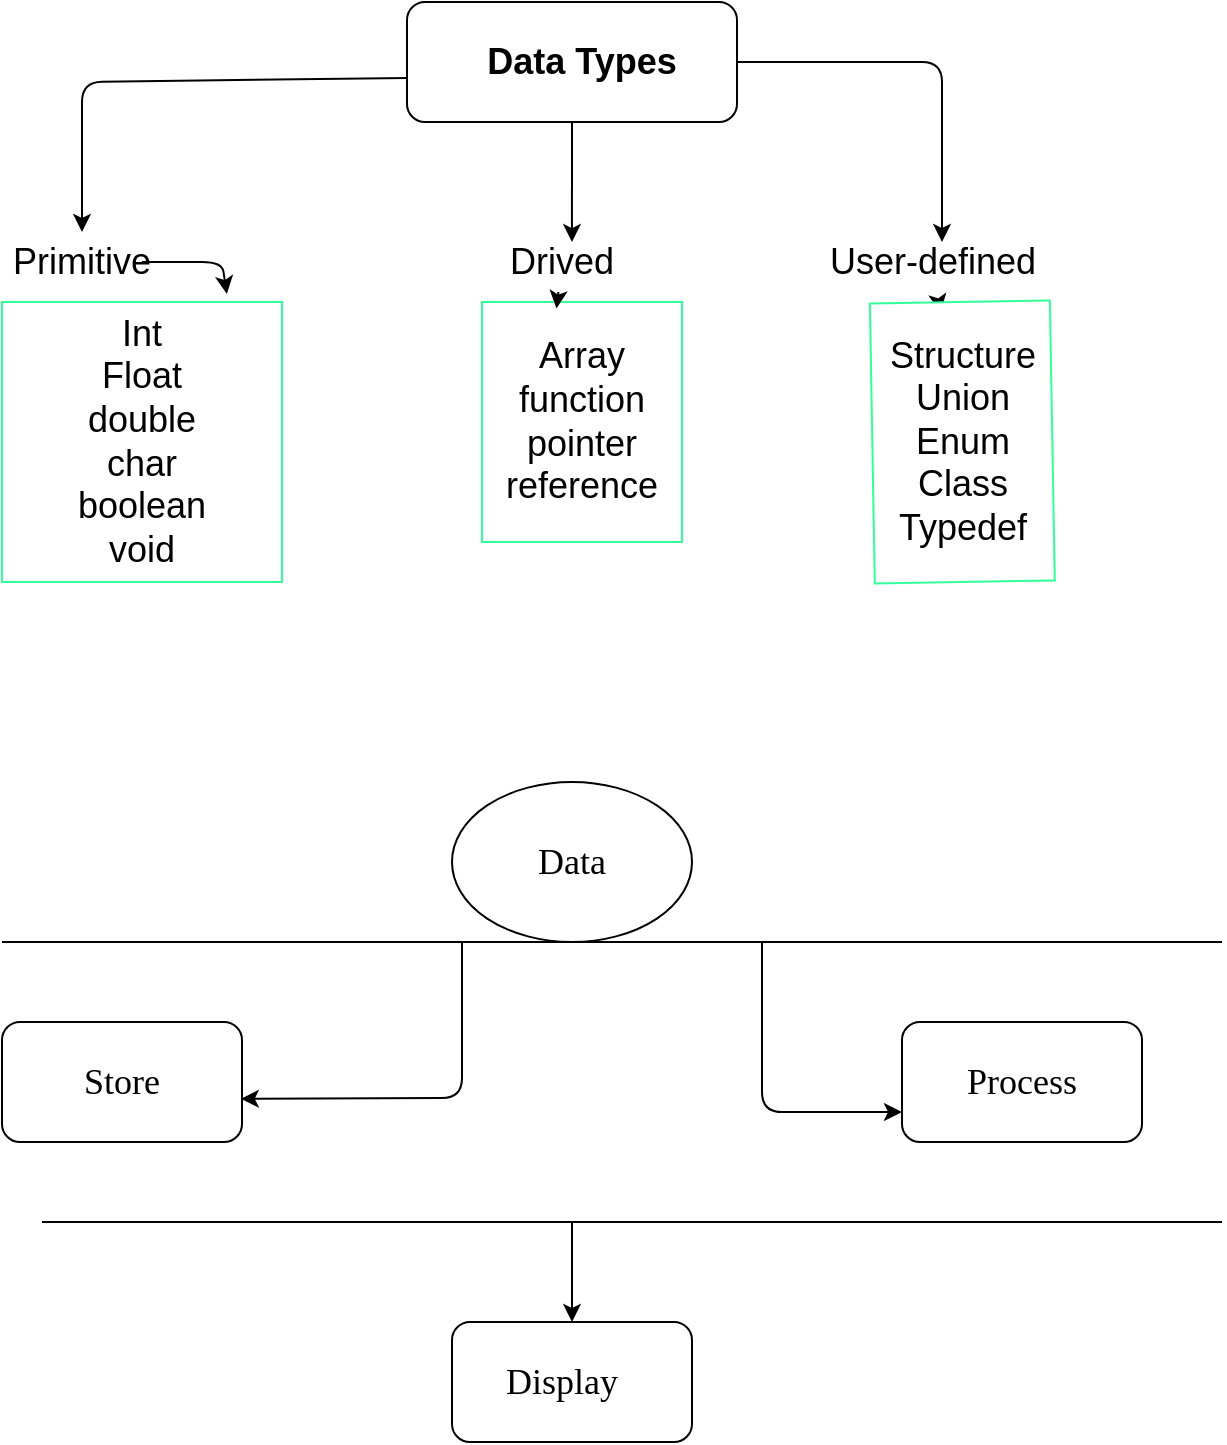 <mxfile>
    <diagram id="sszuPMERyvNfRv_ZXHtP" name="Page-1">
        <mxGraphModel dx="571" dy="563" grid="1" gridSize="10" guides="1" tooltips="1" connect="1" arrows="1" fold="1" page="1" pageScale="1" pageWidth="850" pageHeight="1100" math="0" shadow="0">
            <root>
                <mxCell id="0"/>
                <mxCell id="1" parent="0"/>
                <mxCell id="2" value="Data Types" style="text;strokeColor=none;align=center;fillColor=none;html=1;verticalAlign=middle;whiteSpace=wrap;rounded=0;" parent="1" vertex="1">
                    <mxGeometry x="190" y="20" width="190" height="50" as="geometry"/>
                </mxCell>
                <mxCell id="3" value="" style="rounded=1;whiteSpace=wrap;html=1;" parent="1" vertex="1">
                    <mxGeometry x="202.5" y="10" width="165" height="60" as="geometry"/>
                </mxCell>
                <mxCell id="7" value="&lt;b&gt;&lt;font style=&quot;font-size: 18px;&quot;&gt;Data Types&lt;/font&gt;&lt;/b&gt;" style="text;strokeColor=none;align=center;fillColor=none;html=1;verticalAlign=middle;whiteSpace=wrap;rounded=0;" parent="1" vertex="1">
                    <mxGeometry x="240" y="20" width="100" height="40" as="geometry"/>
                </mxCell>
                <mxCell id="8" value="Primitive" style="text;strokeColor=none;align=center;fillColor=none;html=1;verticalAlign=middle;whiteSpace=wrap;rounded=0;fontSize=18;shadow=0;" parent="1" vertex="1">
                    <mxGeometry x="10" y="125" width="60" height="30" as="geometry"/>
                </mxCell>
                <mxCell id="12" value="Drived" style="text;strokeColor=none;align=center;fillColor=none;html=1;verticalAlign=middle;whiteSpace=wrap;rounded=0;fontSize=18;" parent="1" vertex="1">
                    <mxGeometry x="250" y="125" width="60" height="30" as="geometry"/>
                </mxCell>
                <mxCell id="33" value="" style="edgeStyle=none;html=1;fontSize=18;" parent="1" source="13" target="28" edge="1">
                    <mxGeometry relative="1" as="geometry"/>
                </mxCell>
                <mxCell id="13" value="User-defined" style="text;html=1;align=center;verticalAlign=middle;resizable=0;points=[];autosize=1;strokeColor=none;fillColor=none;fontSize=18;" parent="1" vertex="1">
                    <mxGeometry x="400" y="120" width="130" height="40" as="geometry"/>
                </mxCell>
                <mxCell id="15" value="" style="endArrow=classic;html=1;fontSize=18;entryX=0.5;entryY=0;entryDx=0;entryDy=0;exitX=0.002;exitY=0.633;exitDx=0;exitDy=0;exitPerimeter=0;" parent="1" source="3" target="8" edge="1">
                    <mxGeometry relative="1" as="geometry">
                        <mxPoint x="190" y="50" as="sourcePoint"/>
                        <mxPoint x="190" y="120" as="targetPoint"/>
                        <Array as="points">
                            <mxPoint x="40" y="50"/>
                        </Array>
                    </mxGeometry>
                </mxCell>
                <mxCell id="17" value="" style="endArrow=classic;html=1;fontSize=18;entryX=0.583;entryY=0.167;entryDx=0;entryDy=0;entryPerimeter=0;" parent="1" source="2" target="12" edge="1">
                    <mxGeometry relative="1" as="geometry">
                        <mxPoint x="212.83" y="57.98" as="sourcePoint"/>
                        <mxPoint x="50" y="135" as="targetPoint"/>
                        <Array as="points"/>
                    </mxGeometry>
                </mxCell>
                <mxCell id="18" value="" style="endArrow=classic;html=1;fontSize=18;exitX=1;exitY=0.5;exitDx=0;exitDy=0;" parent="1" source="3" edge="1">
                    <mxGeometry relative="1" as="geometry">
                        <mxPoint x="300" y="100" as="sourcePoint"/>
                        <mxPoint x="470" y="130" as="targetPoint"/>
                        <Array as="points">
                            <mxPoint x="470" y="40"/>
                        </Array>
                    </mxGeometry>
                </mxCell>
                <mxCell id="19" value="" style="whiteSpace=wrap;html=1;aspect=fixed;shadow=0;strokeColor=#33FF99;fontSize=18;" parent="1" vertex="1">
                    <mxGeometry y="160" width="140" height="140" as="geometry"/>
                </mxCell>
                <mxCell id="22" value="Int&lt;br&gt;Float&lt;br&gt;double&lt;br&gt;char&lt;br&gt;boolean&lt;br&gt;void" style="text;strokeColor=none;align=center;fillColor=none;html=1;verticalAlign=middle;whiteSpace=wrap;rounded=0;shadow=0;fontSize=18;" parent="1" vertex="1">
                    <mxGeometry x="45" y="215" width="50" height="30" as="geometry"/>
                </mxCell>
                <mxCell id="24" value="" style="endArrow=classic;html=1;fontSize=18;exitX=1;exitY=0.5;exitDx=0;exitDy=0;entryX=0.803;entryY=-0.029;entryDx=0;entryDy=0;entryPerimeter=0;" parent="1" source="8" target="19" edge="1">
                    <mxGeometry width="50" height="50" relative="1" as="geometry">
                        <mxPoint x="240" y="230" as="sourcePoint"/>
                        <mxPoint x="120" y="140" as="targetPoint"/>
                        <Array as="points">
                            <mxPoint x="110" y="140"/>
                        </Array>
                    </mxGeometry>
                </mxCell>
                <mxCell id="25" value="" style="rounded=0;whiteSpace=wrap;html=1;shadow=0;strokeColor=#33FF99;fontSize=18;rotation=90;" parent="1" vertex="1">
                    <mxGeometry x="230" y="170" width="120" height="100" as="geometry"/>
                </mxCell>
                <mxCell id="26" value="Array&lt;br&gt;function&lt;br&gt;pointer&lt;br&gt;reference" style="text;strokeColor=none;align=center;fillColor=none;html=1;verticalAlign=middle;whiteSpace=wrap;rounded=0;shadow=0;fontSize=18;" parent="1" vertex="1">
                    <mxGeometry x="245" y="165" width="90" height="110" as="geometry"/>
                </mxCell>
                <mxCell id="27" value="" style="rounded=0;whiteSpace=wrap;html=1;shadow=0;strokeColor=#33FF99;fontSize=18;rotation=89;" parent="1" vertex="1">
                    <mxGeometry x="410.17" y="185" width="140" height="90" as="geometry"/>
                </mxCell>
                <mxCell id="28" value="Structure&lt;br&gt;Union&lt;br&gt;Enum&lt;br&gt;Class&lt;br&gt;Typedef" style="text;strokeColor=none;align=center;fillColor=none;html=1;verticalAlign=middle;whiteSpace=wrap;rounded=0;shadow=0;fontSize=18;" parent="1" vertex="1">
                    <mxGeometry x="432.67" y="165" width="95" height="130" as="geometry"/>
                </mxCell>
                <mxCell id="30" value="" style="endArrow=classic;html=1;fontSize=18;entryX=0.358;entryY=-0.016;entryDx=0;entryDy=0;entryPerimeter=0;" parent="1" source="12" target="26" edge="1">
                    <mxGeometry relative="1" as="geometry">
                        <mxPoint x="180" y="280" as="sourcePoint"/>
                        <mxPoint x="260" y="340" as="targetPoint"/>
                    </mxGeometry>
                </mxCell>
                <mxCell id="34" value="" style="ellipse;whiteSpace=wrap;html=1;" vertex="1" parent="1">
                    <mxGeometry x="225" y="400" width="120" height="80" as="geometry"/>
                </mxCell>
                <mxCell id="35" value="&lt;font face=&quot;Comic Sans MS&quot; style=&quot;font-size: 18px;&quot;&gt;Data&lt;/font&gt;" style="text;strokeColor=none;align=center;fillColor=none;html=1;verticalAlign=middle;whiteSpace=wrap;rounded=0;" vertex="1" parent="1">
                    <mxGeometry x="255" y="425" width="60" height="30" as="geometry"/>
                </mxCell>
                <mxCell id="36" value="" style="rounded=1;whiteSpace=wrap;html=1;fontFamily=Comic Sans MS;fontSize=18;" vertex="1" parent="1">
                    <mxGeometry y="520" width="120" height="60" as="geometry"/>
                </mxCell>
                <mxCell id="37" value="" style="rounded=1;whiteSpace=wrap;html=1;fontFamily=Comic Sans MS;fontSize=18;" vertex="1" parent="1">
                    <mxGeometry x="225" y="670" width="120" height="60" as="geometry"/>
                </mxCell>
                <mxCell id="38" value="" style="rounded=1;whiteSpace=wrap;html=1;fontFamily=Comic Sans MS;fontSize=18;" vertex="1" parent="1">
                    <mxGeometry x="450" y="520" width="120" height="60" as="geometry"/>
                </mxCell>
                <mxCell id="39" value="Store" style="text;strokeColor=none;align=center;fillColor=none;html=1;verticalAlign=middle;whiteSpace=wrap;rounded=0;fontFamily=Comic Sans MS;fontSize=18;" vertex="1" parent="1">
                    <mxGeometry x="30" y="535" width="60" height="30" as="geometry"/>
                </mxCell>
                <mxCell id="40" value="Display" style="text;strokeColor=none;align=center;fillColor=none;html=1;verticalAlign=middle;whiteSpace=wrap;rounded=0;fontFamily=Comic Sans MS;fontSize=18;" vertex="1" parent="1">
                    <mxGeometry x="250" y="685" width="60" height="30" as="geometry"/>
                </mxCell>
                <mxCell id="41" value="Process" style="text;strokeColor=none;align=center;fillColor=none;html=1;verticalAlign=middle;whiteSpace=wrap;rounded=0;fontFamily=Comic Sans MS;fontSize=18;" vertex="1" parent="1">
                    <mxGeometry x="480" y="535" width="60" height="30" as="geometry"/>
                </mxCell>
                <mxCell id="46" value="" style="endArrow=none;html=1;fontFamily=Comic Sans MS;fontSize=18;" edge="1" parent="1">
                    <mxGeometry width="50" height="50" relative="1" as="geometry">
                        <mxPoint y="480" as="sourcePoint"/>
                        <mxPoint x="610" y="480" as="targetPoint"/>
                    </mxGeometry>
                </mxCell>
                <mxCell id="47" value="" style="endArrow=classic;html=1;fontFamily=Comic Sans MS;fontSize=18;entryX=0.995;entryY=0.64;entryDx=0;entryDy=0;entryPerimeter=0;" edge="1" parent="1" target="36">
                    <mxGeometry width="50" height="50" relative="1" as="geometry">
                        <mxPoint x="230" y="480" as="sourcePoint"/>
                        <mxPoint x="330" y="530" as="targetPoint"/>
                        <Array as="points">
                            <mxPoint x="230" y="558"/>
                        </Array>
                    </mxGeometry>
                </mxCell>
                <mxCell id="48" value="" style="endArrow=classic;html=1;fontFamily=Comic Sans MS;fontSize=18;entryX=0;entryY=0.75;entryDx=0;entryDy=0;" edge="1" parent="1" target="38">
                    <mxGeometry width="50" height="50" relative="1" as="geometry">
                        <mxPoint x="380" y="480" as="sourcePoint"/>
                        <mxPoint x="129.4" y="568.4" as="targetPoint"/>
                        <Array as="points">
                            <mxPoint x="380" y="530"/>
                            <mxPoint x="380" y="565"/>
                        </Array>
                    </mxGeometry>
                </mxCell>
                <mxCell id="49" value="" style="endArrow=none;html=1;fontFamily=Comic Sans MS;fontSize=18;" edge="1" parent="1">
                    <mxGeometry width="50" height="50" relative="1" as="geometry">
                        <mxPoint x="20" y="620" as="sourcePoint"/>
                        <mxPoint x="610" y="620" as="targetPoint"/>
                    </mxGeometry>
                </mxCell>
                <mxCell id="50" value="" style="endArrow=classic;html=1;fontFamily=Comic Sans MS;fontSize=18;entryX=0.5;entryY=0;entryDx=0;entryDy=0;" edge="1" parent="1" target="37">
                    <mxGeometry width="50" height="50" relative="1" as="geometry">
                        <mxPoint x="285" y="620" as="sourcePoint"/>
                        <mxPoint x="290" y="660" as="targetPoint"/>
                    </mxGeometry>
                </mxCell>
            </root>
        </mxGraphModel>
    </diagram>
</mxfile>